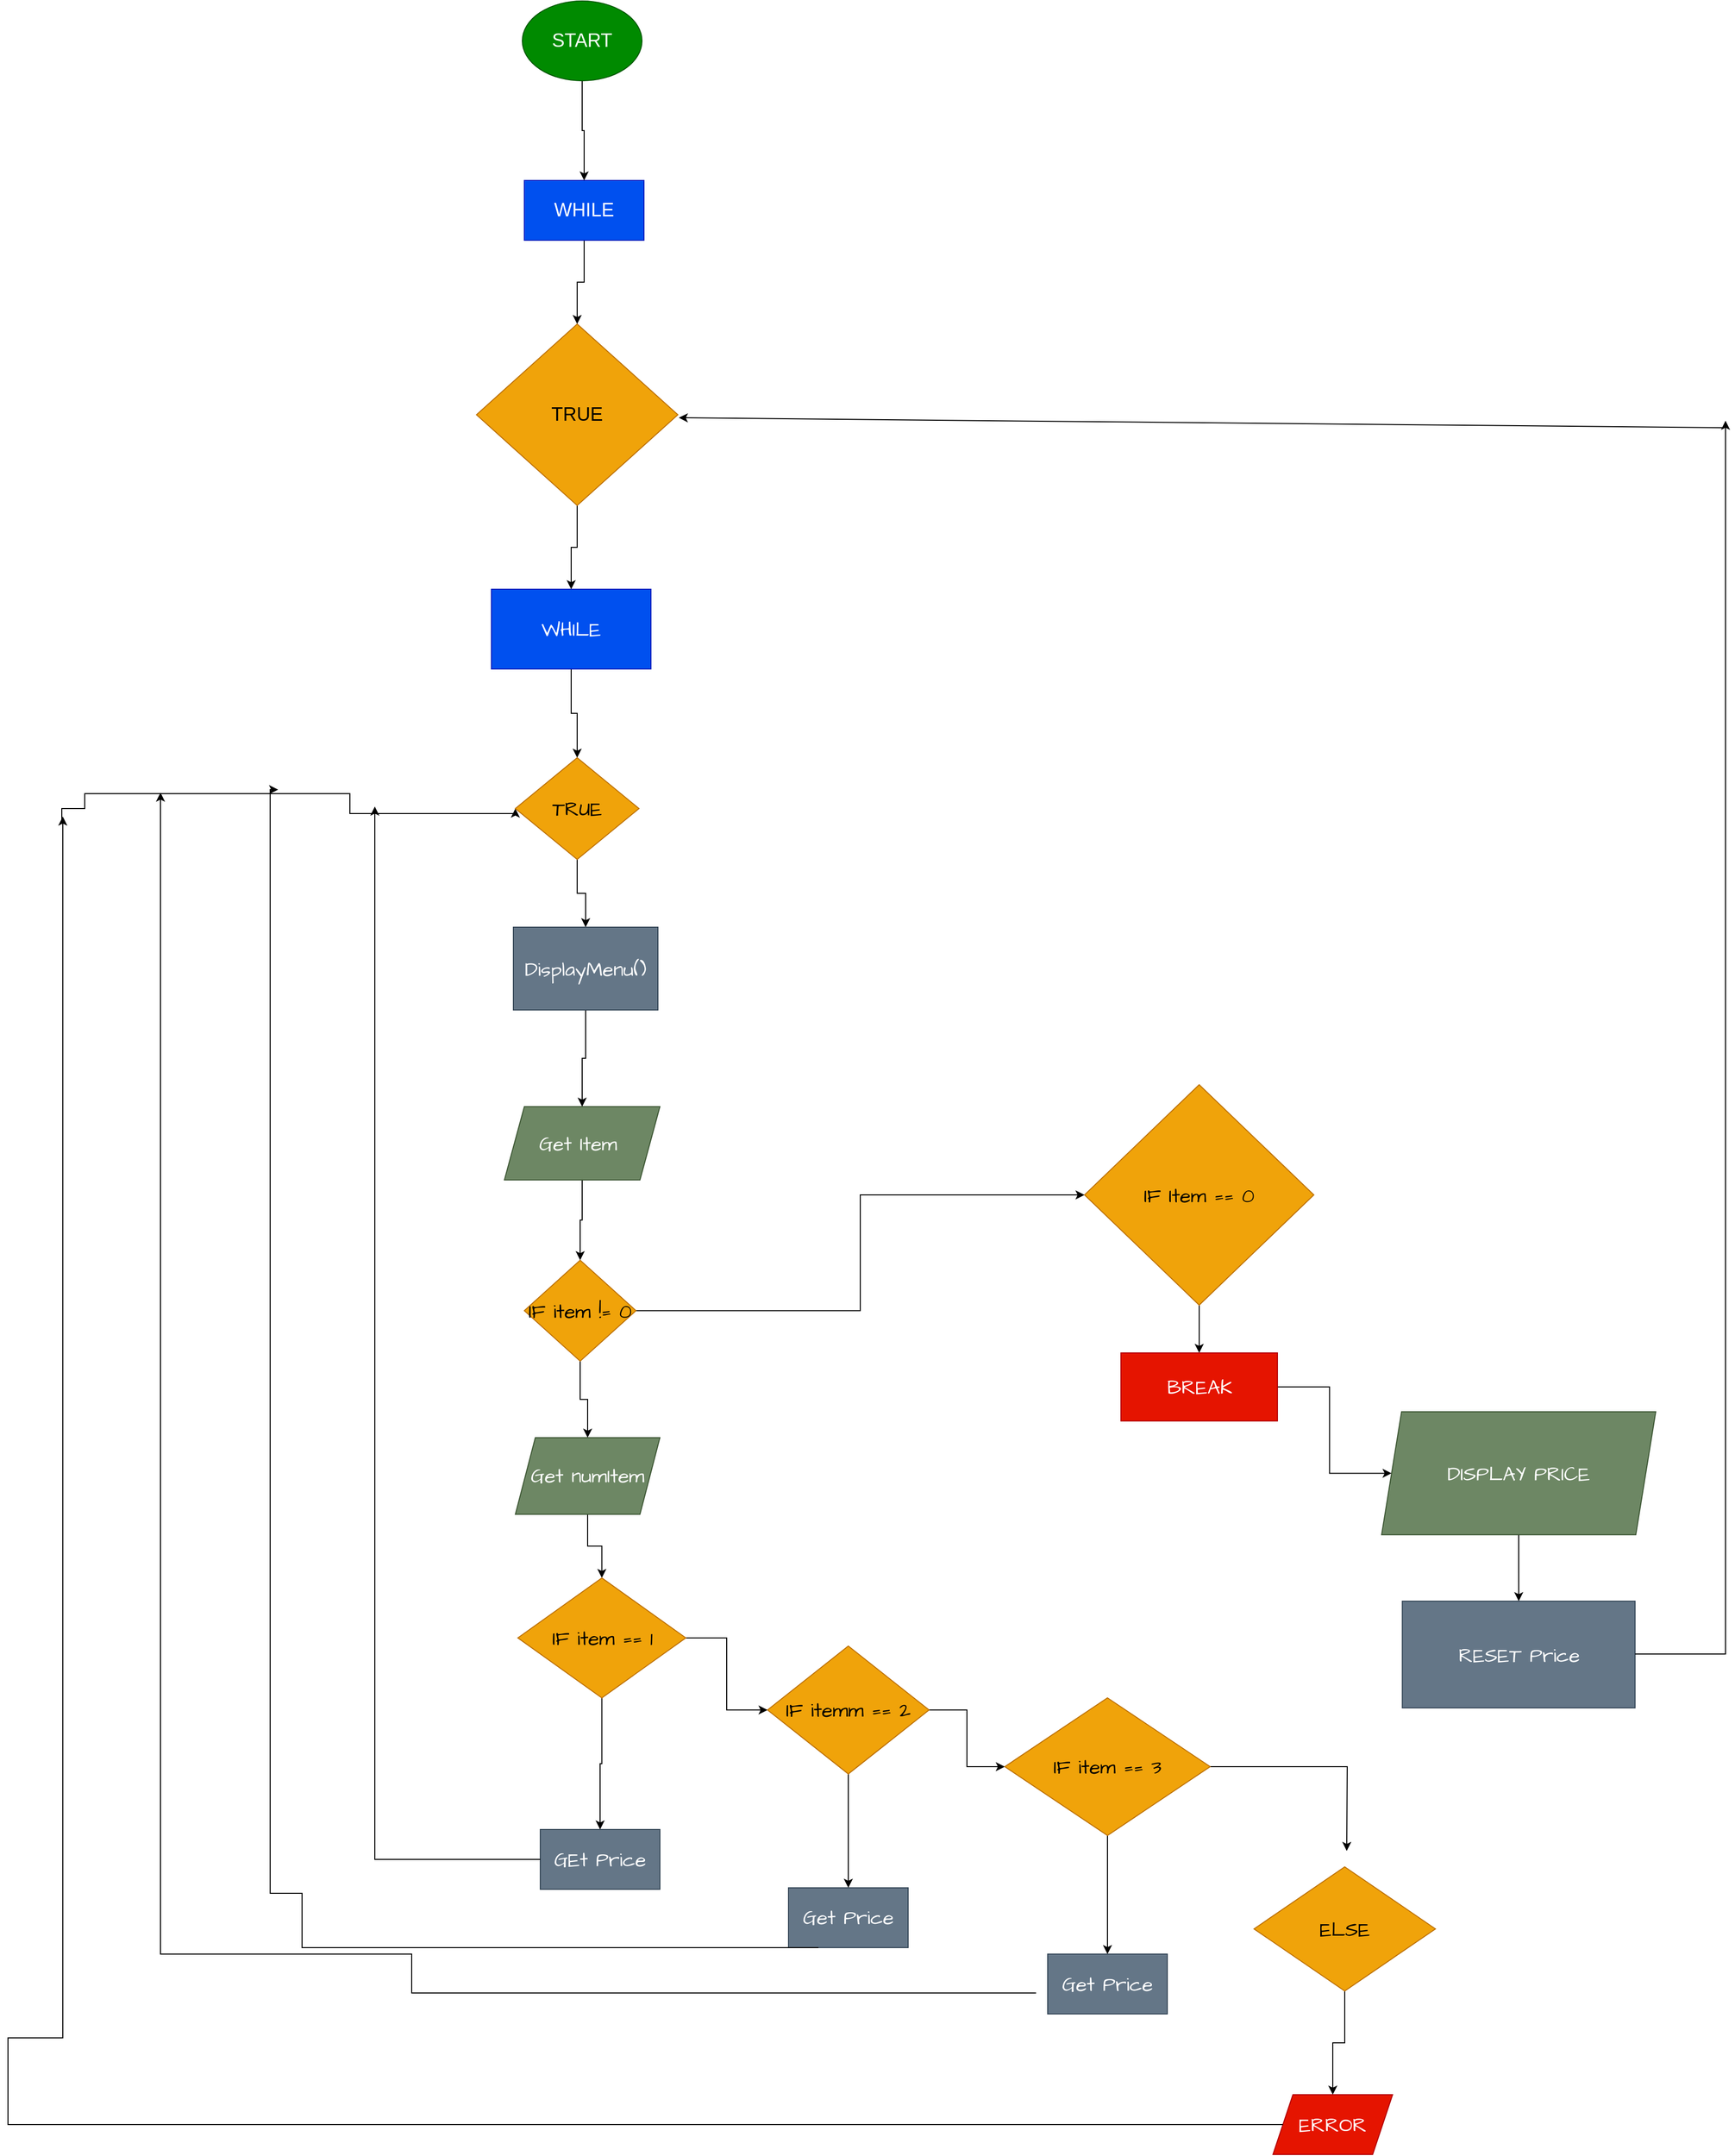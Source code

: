 <mxfile version="15.6.2" type="github">
  <diagram id="LbIXBYtPMcrgPbF9wDt8" name="Page-1">
    <mxGraphModel dx="3610" dy="1956" grid="0" gridSize="10" guides="1" tooltips="1" connect="1" arrows="1" fold="1" page="0" pageScale="1" pageWidth="850" pageHeight="1100" math="0" shadow="0">
      <root>
        <mxCell id="0" />
        <mxCell id="1" parent="0" />
        <mxCell id="ReedkXl9y89V0gpV-K3l-12" value="" style="edgeStyle=orthogonalEdgeStyle;rounded=0;orthogonalLoop=1;jettySize=auto;html=1;" parent="1" source="4MiIrV9fYXFOiT7Y9uka-2" target="ReedkXl9y89V0gpV-K3l-11" edge="1">
          <mxGeometry relative="1" as="geometry" />
        </mxCell>
        <mxCell id="4MiIrV9fYXFOiT7Y9uka-2" value="WHILE" style="rounded=0;whiteSpace=wrap;html=1;sketch=0;hachureGap=4;pointerEvents=0;fontFamily=Architects Daughter;fontSource=https%3A%2F%2Ffonts.googleapis.com%2Fcss%3Ffamily%3DArchitects%2BDaughter;fontSize=20;fillColor=#0050ef;strokeColor=#001DBC;fontColor=#ffffff;" parent="1" vertex="1">
          <mxGeometry x="65" y="195" width="160" height="80" as="geometry" />
        </mxCell>
        <mxCell id="ReedkXl9y89V0gpV-K3l-14" value="" style="edgeStyle=orthogonalEdgeStyle;rounded=0;orthogonalLoop=1;jettySize=auto;html=1;" parent="1" source="ReedkXl9y89V0gpV-K3l-11" target="ReedkXl9y89V0gpV-K3l-13" edge="1">
          <mxGeometry relative="1" as="geometry" />
        </mxCell>
        <mxCell id="qQ5Qc4WrEc601AS5fPKx-42" value="" style="edgeStyle=orthogonalEdgeStyle;rounded=0;orthogonalLoop=1;jettySize=auto;html=1;fontSize=19;entryX=0;entryY=0.5;entryDx=0;entryDy=0;" edge="1" parent="1" target="ReedkXl9y89V0gpV-K3l-11">
          <mxGeometry relative="1" as="geometry">
            <mxPoint x="-366" y="428" as="sourcePoint" />
            <mxPoint x="-362" y="420" as="targetPoint" />
            <Array as="points">
              <mxPoint x="-366" y="428" />
              <mxPoint x="-366" y="415" />
              <mxPoint x="-343" y="415" />
              <mxPoint x="-343" y="400" />
              <mxPoint x="-77" y="400" />
              <mxPoint x="-77" y="420" />
              <mxPoint x="89" y="420" />
            </Array>
          </mxGeometry>
        </mxCell>
        <mxCell id="ReedkXl9y89V0gpV-K3l-11" value="TRUE" style="rhombus;whiteSpace=wrap;html=1;rounded=0;fontFamily=Architects Daughter;fontSource=https%3A%2F%2Ffonts.googleapis.com%2Fcss%3Ffamily%3DArchitects%2BDaughter;fontSize=20;sketch=0;hachureGap=4;fillColor=#f0a30a;strokeColor=#BD7000;fontColor=#000000;" parent="1" vertex="1">
          <mxGeometry x="89" y="364" width="124" height="102" as="geometry" />
        </mxCell>
        <mxCell id="ReedkXl9y89V0gpV-K3l-20" value="" style="edgeStyle=orthogonalEdgeStyle;rounded=0;orthogonalLoop=1;jettySize=auto;html=1;" parent="1" source="ReedkXl9y89V0gpV-K3l-13" target="ReedkXl9y89V0gpV-K3l-19" edge="1">
          <mxGeometry relative="1" as="geometry" />
        </mxCell>
        <mxCell id="ReedkXl9y89V0gpV-K3l-13" value="DisplayMenu()" style="whiteSpace=wrap;html=1;rounded=0;fontFamily=Architects Daughter;fontSource=https%3A%2F%2Ffonts.googleapis.com%2Fcss%3Ffamily%3DArchitects%2BDaughter;fontSize=20;sketch=0;hachureGap=4;fillColor=#647687;fontColor=#ffffff;strokeColor=#314354;" parent="1" vertex="1">
          <mxGeometry x="87" y="534" width="145" height="83" as="geometry" />
        </mxCell>
        <mxCell id="ReedkXl9y89V0gpV-K3l-22" value="" style="edgeStyle=orthogonalEdgeStyle;rounded=0;orthogonalLoop=1;jettySize=auto;html=1;" parent="1" source="ReedkXl9y89V0gpV-K3l-19" target="ReedkXl9y89V0gpV-K3l-21" edge="1">
          <mxGeometry relative="1" as="geometry" />
        </mxCell>
        <mxCell id="ReedkXl9y89V0gpV-K3l-19" value="Get Item&amp;nbsp;" style="shape=parallelogram;perimeter=parallelogramPerimeter;whiteSpace=wrap;html=1;fixedSize=1;rounded=0;fontFamily=Architects Daughter;fontSource=https%3A%2F%2Ffonts.googleapis.com%2Fcss%3Ffamily%3DArchitects%2BDaughter;fontSize=20;sketch=0;hachureGap=4;fillColor=#6d8764;fontColor=#ffffff;strokeColor=#3A5431;" parent="1" vertex="1">
          <mxGeometry x="78" y="714" width="156" height="73.5" as="geometry" />
        </mxCell>
        <mxCell id="ReedkXl9y89V0gpV-K3l-25" value="" style="edgeStyle=orthogonalEdgeStyle;rounded=0;orthogonalLoop=1;jettySize=auto;html=1;" parent="1" source="ReedkXl9y89V0gpV-K3l-21" target="ReedkXl9y89V0gpV-K3l-24" edge="1">
          <mxGeometry relative="1" as="geometry" />
        </mxCell>
        <mxCell id="qQ5Qc4WrEc601AS5fPKx-13" value="" style="edgeStyle=orthogonalEdgeStyle;rounded=0;orthogonalLoop=1;jettySize=auto;html=1;" edge="1" parent="1" source="ReedkXl9y89V0gpV-K3l-21" target="qQ5Qc4WrEc601AS5fPKx-12">
          <mxGeometry relative="1" as="geometry" />
        </mxCell>
        <mxCell id="ReedkXl9y89V0gpV-K3l-21" value="IF item != 0" style="rhombus;whiteSpace=wrap;html=1;rounded=0;fontFamily=Architects Daughter;fontSource=https%3A%2F%2Ffonts.googleapis.com%2Fcss%3Ffamily%3DArchitects%2BDaughter;fontSize=20;sketch=0;hachureGap=4;fillColor=#f0a30a;fontColor=#000000;strokeColor=#BD7000;" parent="1" vertex="1">
          <mxGeometry x="98" y="868" width="112" height="101.25" as="geometry" />
        </mxCell>
        <mxCell id="ReedkXl9y89V0gpV-K3l-27" value="" style="edgeStyle=orthogonalEdgeStyle;rounded=0;orthogonalLoop=1;jettySize=auto;html=1;" parent="1" source="ReedkXl9y89V0gpV-K3l-24" target="ReedkXl9y89V0gpV-K3l-26" edge="1">
          <mxGeometry relative="1" as="geometry" />
        </mxCell>
        <mxCell id="ReedkXl9y89V0gpV-K3l-24" value="Get numItem" style="shape=parallelogram;perimeter=parallelogramPerimeter;whiteSpace=wrap;html=1;fixedSize=1;rounded=0;fontFamily=Architects Daughter;fontSource=https%3A%2F%2Ffonts.googleapis.com%2Fcss%3Ffamily%3DArchitects%2BDaughter;fontSize=20;sketch=0;hachureGap=4;fillColor=#6d8764;fontColor=#ffffff;strokeColor=#3A5431;" parent="1" vertex="1">
          <mxGeometry x="89" y="1046" width="145" height="76.88" as="geometry" />
        </mxCell>
        <mxCell id="ReedkXl9y89V0gpV-K3l-30" value="" style="edgeStyle=orthogonalEdgeStyle;rounded=0;orthogonalLoop=1;jettySize=auto;html=1;" parent="1" source="ReedkXl9y89V0gpV-K3l-26" target="ReedkXl9y89V0gpV-K3l-29" edge="1">
          <mxGeometry relative="1" as="geometry" />
        </mxCell>
        <mxCell id="ReedkXl9y89V0gpV-K3l-34" value="" style="edgeStyle=orthogonalEdgeStyle;rounded=0;orthogonalLoop=1;jettySize=auto;html=1;" parent="1" source="ReedkXl9y89V0gpV-K3l-26" target="ReedkXl9y89V0gpV-K3l-33" edge="1">
          <mxGeometry relative="1" as="geometry" />
        </mxCell>
        <mxCell id="ReedkXl9y89V0gpV-K3l-26" value="IF item == 1" style="rhombus;whiteSpace=wrap;html=1;rounded=0;fontFamily=Architects Daughter;fontSource=https%3A%2F%2Ffonts.googleapis.com%2Fcss%3Ffamily%3DArchitects%2BDaughter;fontSize=20;sketch=0;hachureGap=4;fillColor=#f0a30a;fontColor=#000000;strokeColor=#BD7000;" parent="1" vertex="1">
          <mxGeometry x="91.5" y="1186.68" width="168.5" height="120.32" as="geometry" />
        </mxCell>
        <mxCell id="ReedkXl9y89V0gpV-K3l-32" value="" style="edgeStyle=orthogonalEdgeStyle;rounded=0;orthogonalLoop=1;jettySize=auto;html=1;" parent="1" source="ReedkXl9y89V0gpV-K3l-29" target="ReedkXl9y89V0gpV-K3l-31" edge="1">
          <mxGeometry relative="1" as="geometry" />
        </mxCell>
        <mxCell id="ReedkXl9y89V0gpV-K3l-36" value="" style="edgeStyle=orthogonalEdgeStyle;rounded=0;orthogonalLoop=1;jettySize=auto;html=1;" parent="1" source="ReedkXl9y89V0gpV-K3l-29" target="ReedkXl9y89V0gpV-K3l-35" edge="1">
          <mxGeometry relative="1" as="geometry" />
        </mxCell>
        <mxCell id="ReedkXl9y89V0gpV-K3l-29" value="IF itemm == 2" style="rhombus;whiteSpace=wrap;html=1;rounded=0;fontFamily=Architects Daughter;fontSource=https%3A%2F%2Ffonts.googleapis.com%2Fcss%3Ffamily%3DArchitects%2BDaughter;fontSize=20;sketch=0;hachureGap=4;fillColor=#f0a30a;fontColor=#000000;strokeColor=#BD7000;" parent="1" vertex="1">
          <mxGeometry x="342" y="1255" width="162" height="128.32" as="geometry" />
        </mxCell>
        <mxCell id="ReedkXl9y89V0gpV-K3l-38" value="" style="edgeStyle=orthogonalEdgeStyle;rounded=0;orthogonalLoop=1;jettySize=auto;html=1;" parent="1" source="ReedkXl9y89V0gpV-K3l-31" target="ReedkXl9y89V0gpV-K3l-37" edge="1">
          <mxGeometry relative="1" as="geometry" />
        </mxCell>
        <mxCell id="ReedkXl9y89V0gpV-K3l-40" value="" style="edgeStyle=orthogonalEdgeStyle;rounded=0;orthogonalLoop=1;jettySize=auto;html=1;" parent="1" source="ReedkXl9y89V0gpV-K3l-31" edge="1">
          <mxGeometry relative="1" as="geometry">
            <mxPoint x="923" y="1460.5" as="targetPoint" />
          </mxGeometry>
        </mxCell>
        <mxCell id="ReedkXl9y89V0gpV-K3l-31" value="IF item == 3" style="rhombus;whiteSpace=wrap;html=1;rounded=0;fontFamily=Architects Daughter;fontSource=https%3A%2F%2Ffonts.googleapis.com%2Fcss%3Ffamily%3DArchitects%2BDaughter;fontSize=20;sketch=0;hachureGap=4;fillColor=#f0a30a;fontColor=#000000;strokeColor=#BD7000;" parent="1" vertex="1">
          <mxGeometry x="580" y="1307" width="206" height="138" as="geometry" />
        </mxCell>
        <mxCell id="ReedkXl9y89V0gpV-K3l-33" value="GEt Price" style="whiteSpace=wrap;html=1;rounded=0;fontFamily=Architects Daughter;fontSource=https%3A%2F%2Ffonts.googleapis.com%2Fcss%3Ffamily%3DArchitects%2BDaughter;fontSize=20;sketch=0;hachureGap=4;fillColor=#647687;fontColor=#ffffff;strokeColor=#314354;" parent="1" vertex="1">
          <mxGeometry x="114" y="1439" width="120" height="60" as="geometry" />
        </mxCell>
        <mxCell id="ReedkXl9y89V0gpV-K3l-35" value="Get Price" style="whiteSpace=wrap;html=1;rounded=0;fontFamily=Architects Daughter;fontSource=https%3A%2F%2Ffonts.googleapis.com%2Fcss%3Ffamily%3DArchitects%2BDaughter;fontSize=20;sketch=0;hachureGap=4;fillColor=#647687;fontColor=#ffffff;strokeColor=#314354;" parent="1" vertex="1">
          <mxGeometry x="363" y="1497.48" width="120" height="60" as="geometry" />
        </mxCell>
        <mxCell id="ReedkXl9y89V0gpV-K3l-37" value="Get Price" style="whiteSpace=wrap;html=1;rounded=0;fontFamily=Architects Daughter;fontSource=https%3A%2F%2Ffonts.googleapis.com%2Fcss%3Ffamily%3DArchitects%2BDaughter;fontSize=20;sketch=0;hachureGap=4;fillColor=#647687;fontColor=#ffffff;strokeColor=#314354;" parent="1" vertex="1">
          <mxGeometry x="623" y="1564" width="120" height="60" as="geometry" />
        </mxCell>
        <mxCell id="ReedkXl9y89V0gpV-K3l-47" value="" style="edgeStyle=orthogonalEdgeStyle;rounded=0;orthogonalLoop=1;jettySize=auto;html=1;" parent="1" source="ReedkXl9y89V0gpV-K3l-43" target="ReedkXl9y89V0gpV-K3l-46" edge="1">
          <mxGeometry relative="1" as="geometry" />
        </mxCell>
        <mxCell id="ReedkXl9y89V0gpV-K3l-43" value="ELSE" style="rhombus;whiteSpace=wrap;html=1;rounded=0;fontFamily=Architects Daughter;fontSource=https%3A%2F%2Ffonts.googleapis.com%2Fcss%3Ffamily%3DArchitects%2BDaughter;fontSize=20;sketch=0;hachureGap=4;fillColor=#f0a30a;fontColor=#000000;strokeColor=#BD7000;" parent="1" vertex="1">
          <mxGeometry x="830" y="1476.48" width="182" height="124.5" as="geometry" />
        </mxCell>
        <mxCell id="ReedkXl9y89V0gpV-K3l-46" value="ERROR" style="shape=parallelogram;perimeter=parallelogramPerimeter;whiteSpace=wrap;html=1;fixedSize=1;rounded=0;fontFamily=Architects Daughter;fontSource=https%3A%2F%2Ffonts.googleapis.com%2Fcss%3Ffamily%3DArchitects%2BDaughter;fontSize=20;sketch=0;hachureGap=4;fillColor=#e51400;fontColor=#ffffff;strokeColor=#B20000;" parent="1" vertex="1">
          <mxGeometry x="849" y="1705" width="120" height="60" as="geometry" />
        </mxCell>
        <mxCell id="qQ5Qc4WrEc601AS5fPKx-18" value="" style="edgeStyle=orthogonalEdgeStyle;rounded=0;orthogonalLoop=1;jettySize=auto;html=1;" edge="1" parent="1" source="qQ5Qc4WrEc601AS5fPKx-12" target="qQ5Qc4WrEc601AS5fPKx-17">
          <mxGeometry relative="1" as="geometry" />
        </mxCell>
        <mxCell id="qQ5Qc4WrEc601AS5fPKx-12" value="IF Item == 0" style="rhombus;whiteSpace=wrap;html=1;rounded=0;fontFamily=Architects Daughter;fontSource=https%3A%2F%2Ffonts.googleapis.com%2Fcss%3Ffamily%3DArchitects%2BDaughter;fontSize=20;sketch=0;hachureGap=4;fillColor=#f0a30a;fontColor=#000000;strokeColor=#BD7000;" vertex="1" parent="1">
          <mxGeometry x="660" y="692" width="230" height="221" as="geometry" />
        </mxCell>
        <mxCell id="qQ5Qc4WrEc601AS5fPKx-20" value="" style="edgeStyle=orthogonalEdgeStyle;rounded=0;orthogonalLoop=1;jettySize=auto;html=1;" edge="1" parent="1" source="qQ5Qc4WrEc601AS5fPKx-17" target="qQ5Qc4WrEc601AS5fPKx-19">
          <mxGeometry relative="1" as="geometry" />
        </mxCell>
        <mxCell id="qQ5Qc4WrEc601AS5fPKx-17" value="BREAK" style="whiteSpace=wrap;html=1;rounded=0;fontFamily=Architects Daughter;fontSource=https%3A%2F%2Ffonts.googleapis.com%2Fcss%3Ffamily%3DArchitects%2BDaughter;fontSize=20;sketch=0;hachureGap=4;fillColor=#e51400;fontColor=#ffffff;strokeColor=#B20000;" vertex="1" parent="1">
          <mxGeometry x="696.5" y="961" width="157" height="68.25" as="geometry" />
        </mxCell>
        <mxCell id="qQ5Qc4WrEc601AS5fPKx-32" value="" style="edgeStyle=orthogonalEdgeStyle;rounded=0;orthogonalLoop=1;jettySize=auto;html=1;fontSize=19;" edge="1" parent="1" source="qQ5Qc4WrEc601AS5fPKx-19" target="qQ5Qc4WrEc601AS5fPKx-31">
          <mxGeometry relative="1" as="geometry" />
        </mxCell>
        <mxCell id="qQ5Qc4WrEc601AS5fPKx-19" value="DISPLAY PRICE" style="shape=parallelogram;perimeter=parallelogramPerimeter;whiteSpace=wrap;html=1;fixedSize=1;rounded=0;fontFamily=Architects Daughter;fontSource=https%3A%2F%2Ffonts.googleapis.com%2Fcss%3Ffamily%3DArchitects%2BDaughter;fontSize=20;sketch=0;hachureGap=4;fillColor=#6d8764;fontColor=#ffffff;strokeColor=#3A5431;" vertex="1" parent="1">
          <mxGeometry x="958" y="1020" width="275" height="123.38" as="geometry" />
        </mxCell>
        <mxCell id="qQ5Qc4WrEc601AS5fPKx-22" value="" style="edgeStyle=orthogonalEdgeStyle;rounded=0;orthogonalLoop=1;jettySize=auto;html=1;" edge="1" parent="1" source="qQ5Qc4WrEc601AS5fPKx-21" target="4MiIrV9fYXFOiT7Y9uka-2">
          <mxGeometry relative="1" as="geometry" />
        </mxCell>
        <mxCell id="qQ5Qc4WrEc601AS5fPKx-21" value="&lt;font style=&quot;font-size: 19px&quot;&gt;TRUE&lt;/font&gt;" style="rhombus;whiteSpace=wrap;html=1;fillColor=#f0a30a;fontColor=#000000;strokeColor=#BD7000;" vertex="1" parent="1">
          <mxGeometry x="50" y="-71" width="202" height="182" as="geometry" />
        </mxCell>
        <mxCell id="qQ5Qc4WrEc601AS5fPKx-24" value="" style="edgeStyle=orthogonalEdgeStyle;rounded=0;orthogonalLoop=1;jettySize=auto;html=1;fontSize=19;" edge="1" parent="1" source="qQ5Qc4WrEc601AS5fPKx-23" target="qQ5Qc4WrEc601AS5fPKx-21">
          <mxGeometry relative="1" as="geometry" />
        </mxCell>
        <mxCell id="qQ5Qc4WrEc601AS5fPKx-23" value="WHILE" style="rounded=0;whiteSpace=wrap;html=1;fontSize=19;fillColor=#0050ef;fontColor=#ffffff;strokeColor=#001DBC;" vertex="1" parent="1">
          <mxGeometry x="98" y="-215" width="120" height="60" as="geometry" />
        </mxCell>
        <mxCell id="qQ5Qc4WrEc601AS5fPKx-26" value="" style="edgeStyle=orthogonalEdgeStyle;rounded=0;orthogonalLoop=1;jettySize=auto;html=1;fontSize=19;" edge="1" parent="1" source="qQ5Qc4WrEc601AS5fPKx-25" target="qQ5Qc4WrEc601AS5fPKx-23">
          <mxGeometry relative="1" as="geometry" />
        </mxCell>
        <mxCell id="qQ5Qc4WrEc601AS5fPKx-25" value="START" style="ellipse;whiteSpace=wrap;html=1;fontSize=19;fillColor=#008a00;fontColor=#ffffff;strokeColor=#005700;" vertex="1" parent="1">
          <mxGeometry x="96" y="-395" width="120" height="80" as="geometry" />
        </mxCell>
        <mxCell id="qQ5Qc4WrEc601AS5fPKx-31" value="RESET Price" style="whiteSpace=wrap;html=1;rounded=0;fontFamily=Architects Daughter;fontSource=https%3A%2F%2Ffonts.googleapis.com%2Fcss%3Ffamily%3DArchitects%2BDaughter;fontSize=20;sketch=0;hachureGap=4;fillColor=#647687;fontColor=#ffffff;strokeColor=#314354;" vertex="1" parent="1">
          <mxGeometry x="978.75" y="1210" width="233.5" height="107.07" as="geometry" />
        </mxCell>
        <mxCell id="qQ5Qc4WrEc601AS5fPKx-34" value="" style="edgeStyle=segmentEdgeStyle;endArrow=classic;html=1;rounded=0;fontSize=19;" edge="1" parent="1">
          <mxGeometry width="50" height="50" relative="1" as="geometry">
            <mxPoint x="1212.25" y="1263" as="sourcePoint" />
            <mxPoint x="1303" y="26" as="targetPoint" />
          </mxGeometry>
        </mxCell>
        <mxCell id="qQ5Qc4WrEc601AS5fPKx-35" value="" style="endArrow=classic;html=1;rounded=0;fontSize=19;" edge="1" parent="1">
          <mxGeometry width="50" height="50" relative="1" as="geometry">
            <mxPoint x="1301" y="33" as="sourcePoint" />
            <mxPoint x="253" y="23" as="targetPoint" />
          </mxGeometry>
        </mxCell>
        <mxCell id="qQ5Qc4WrEc601AS5fPKx-36" value="" style="edgeStyle=segmentEdgeStyle;endArrow=classic;html=1;rounded=0;fontSize=19;exitX=0;exitY=0.5;exitDx=0;exitDy=0;" edge="1" parent="1" source="ReedkXl9y89V0gpV-K3l-33">
          <mxGeometry width="50" height="50" relative="1" as="geometry">
            <mxPoint x="-30" y="1439" as="sourcePoint" />
            <mxPoint x="-52" y="413" as="targetPoint" />
          </mxGeometry>
        </mxCell>
        <mxCell id="qQ5Qc4WrEc601AS5fPKx-38" value="" style="edgeStyle=segmentEdgeStyle;endArrow=classic;html=1;rounded=0;fontSize=19;exitX=0.25;exitY=1;exitDx=0;exitDy=0;" edge="1" parent="1" source="ReedkXl9y89V0gpV-K3l-35">
          <mxGeometry width="50" height="50" relative="1" as="geometry">
            <mxPoint x="262" y="1552.48" as="sourcePoint" />
            <mxPoint x="-149" y="396" as="targetPoint" />
            <Array as="points">
              <mxPoint x="-125" y="1558" />
              <mxPoint x="-125" y="1503" />
              <mxPoint x="-157" y="1503" />
            </Array>
          </mxGeometry>
        </mxCell>
        <mxCell id="qQ5Qc4WrEc601AS5fPKx-39" value="" style="edgeStyle=segmentEdgeStyle;endArrow=classic;html=1;rounded=0;fontSize=19;exitX=-0.097;exitY=0.65;exitDx=0;exitDy=0;exitPerimeter=0;" edge="1" parent="1" source="ReedkXl9y89V0gpV-K3l-37">
          <mxGeometry width="50" height="50" relative="1" as="geometry">
            <mxPoint x="486" y="1614" as="sourcePoint" />
            <mxPoint x="-267" y="399" as="targetPoint" />
            <Array as="points">
              <mxPoint x="-15" y="1603" />
              <mxPoint x="-15" y="1564" />
            </Array>
          </mxGeometry>
        </mxCell>
        <mxCell id="qQ5Qc4WrEc601AS5fPKx-40" value="" style="edgeStyle=segmentEdgeStyle;endArrow=classic;html=1;rounded=0;fontSize=19;exitX=0;exitY=0.5;exitDx=0;exitDy=0;" edge="1" parent="1" source="ReedkXl9y89V0gpV-K3l-46">
          <mxGeometry width="50" height="50" relative="1" as="geometry">
            <mxPoint x="629" y="1698" as="sourcePoint" />
            <mxPoint x="-365" y="423" as="targetPoint" />
            <Array as="points">
              <mxPoint x="-420" y="1735" />
              <mxPoint x="-420" y="1648" />
            </Array>
          </mxGeometry>
        </mxCell>
      </root>
    </mxGraphModel>
  </diagram>
</mxfile>
